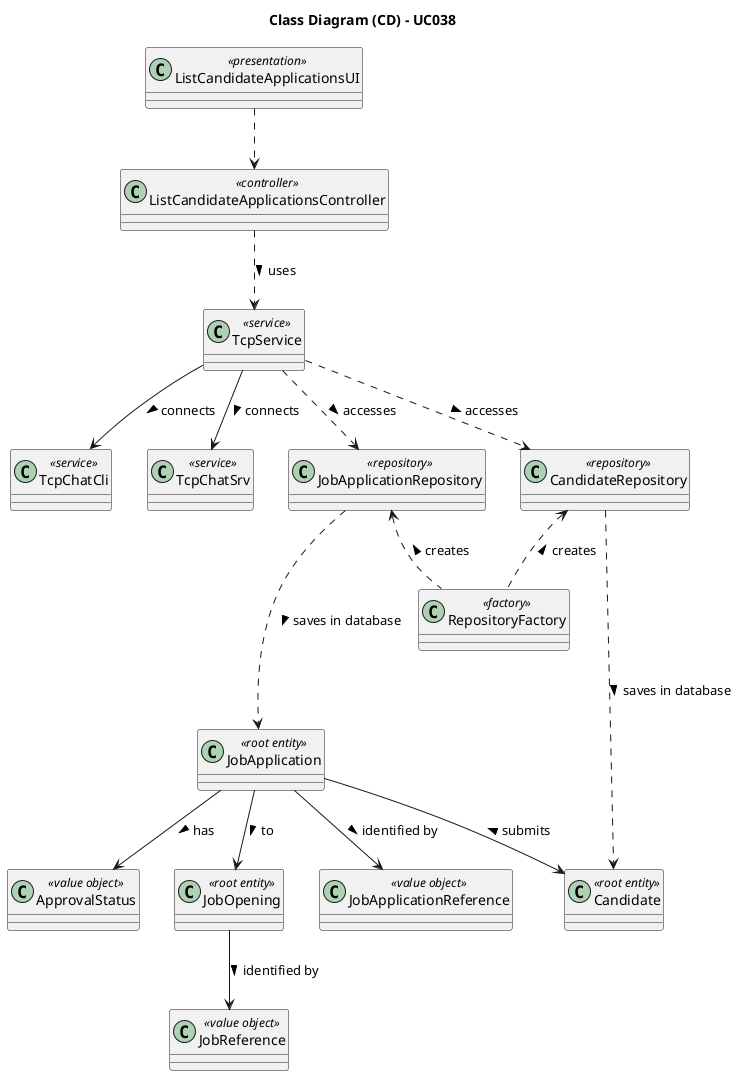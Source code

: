 @startuml
skinparam packageStyle rectangle
skinparam shadowing false

skinparam classAttributeIconSize 0

title Class Diagram (CD) - UC038

class ListCandidateApplicationsUI <<presentation>>

class ListCandidateApplicationsController <<controller>>

class TcpService <<service>>

class TcpChatCli <<service>>

class TcpChatSrv <<service>>

class RepositoryFactory <<factory>>

class JobApplication <<root entity>>

class JobApplicationReference <<value object>>

class ApprovalStatus <<value object>>

class JobApplicationRepository <<repository>>

class JobOpening <<root entity>>

class JobReference <<value object>>

class CandidateRepository <<repository>>

class Candidate <<root entity>>

ListCandidateApplicationsUI ..> ListCandidateApplicationsController

ListCandidateApplicationsController ..> TcpService : uses >

TcpService ..> CandidateRepository : accesses >
TcpService ..> JobApplicationRepository : accesses >

JobApplicationRepository <.. RepositoryFactory : creates <
JobApplicationRepository ...> JobApplication : saves in database >

TcpService --> TcpChatCli : connects >
TcpService --> TcpChatSrv : connects >

CandidateRepository <.. RepositoryFactory : creates <
CandidateRepository ...> Candidate : saves in database >

JobApplication --> Candidate : submits <
JobApplication --> JobApplicationReference : identified by >
JobApplication --> ApprovalStatus : has >
JobApplication --> JobOpening : to >

JobOpening --> JobReference : identified by >
@enduml
